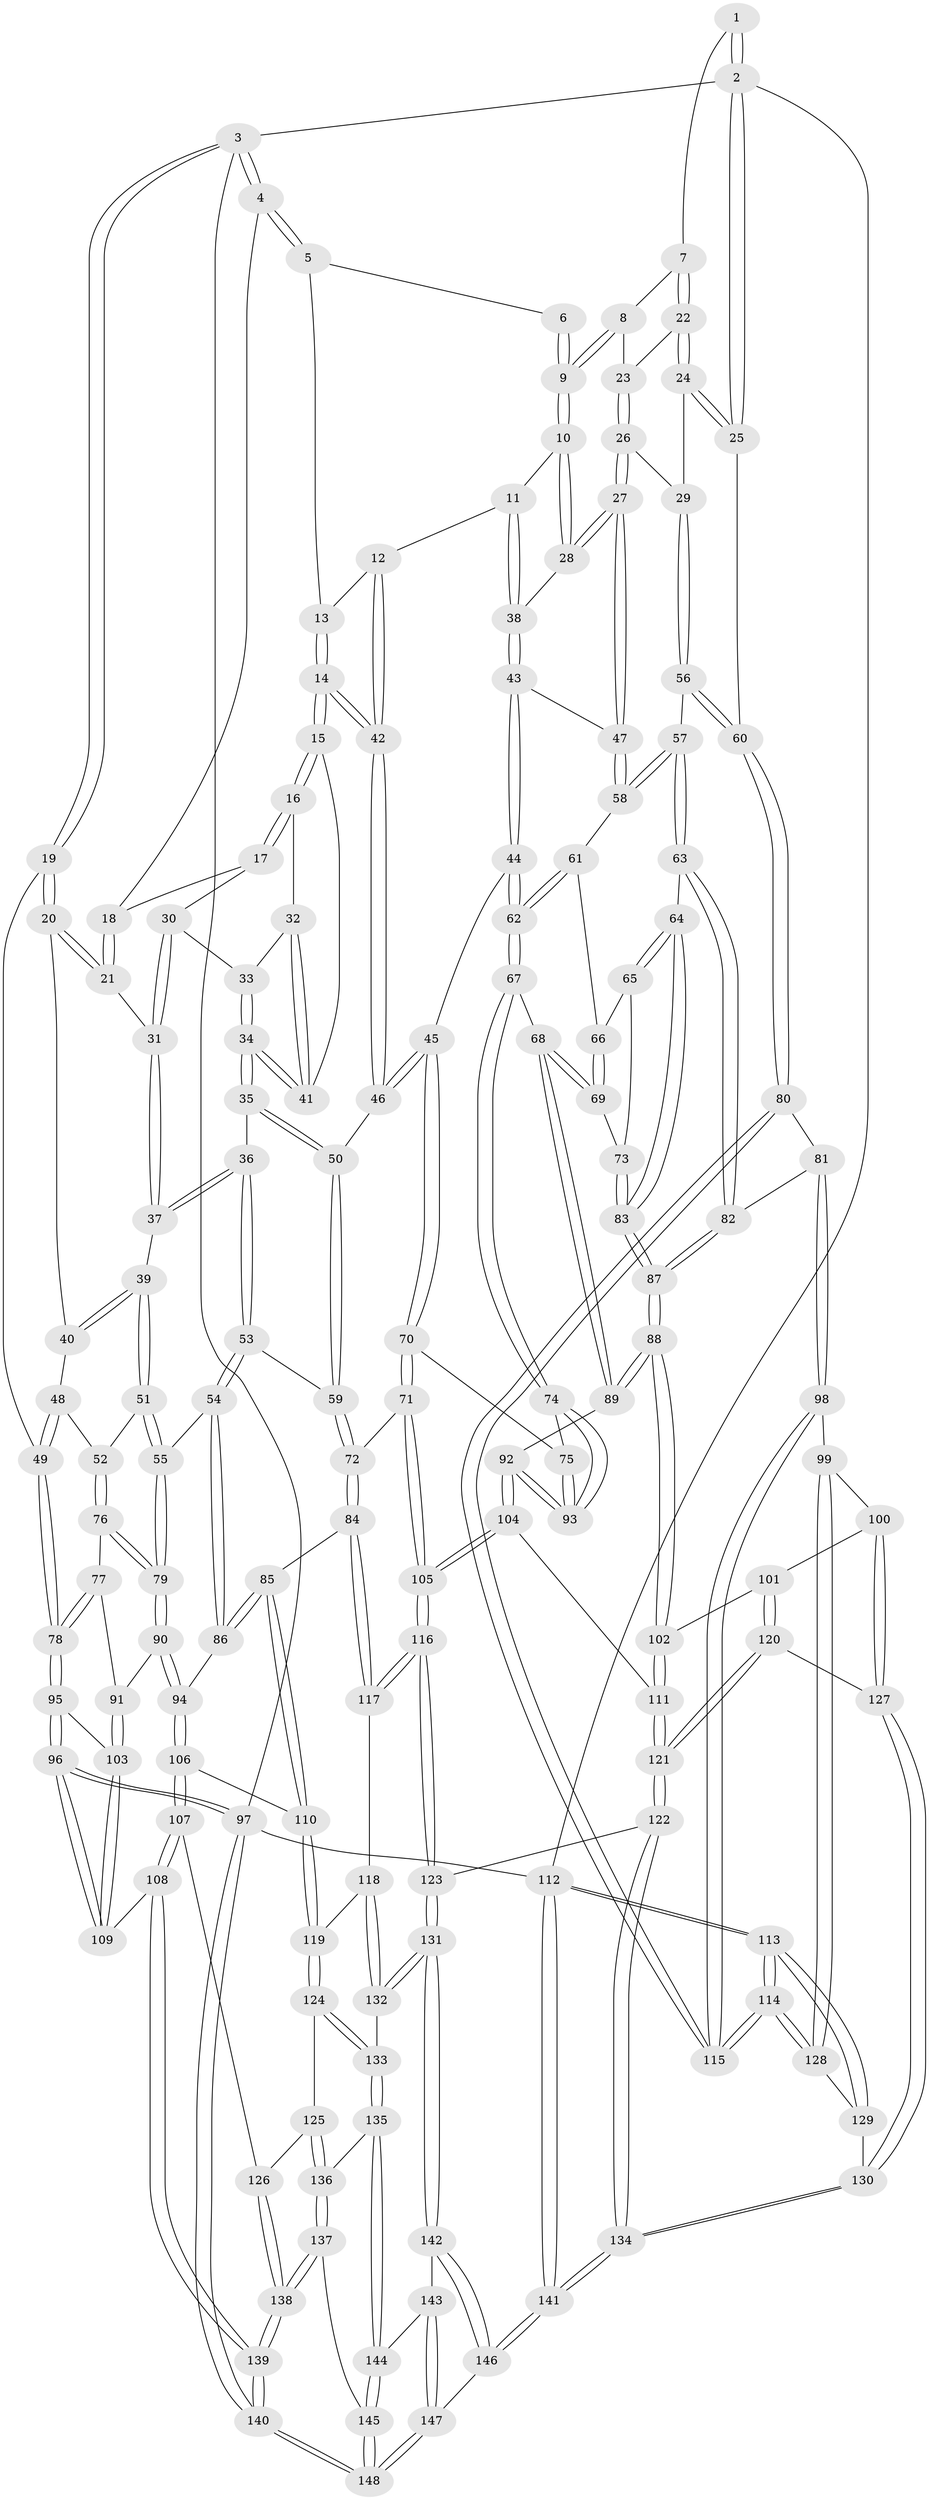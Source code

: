 // Generated by graph-tools (version 1.1) at 2025/27/03/15/25 16:27:57]
// undirected, 148 vertices, 367 edges
graph export_dot {
graph [start="1"]
  node [color=gray90,style=filled];
  1 [pos="+0.8751068152854611+0"];
  2 [pos="+1+0"];
  3 [pos="+0+0"];
  4 [pos="+0.29390537830018215+0"];
  5 [pos="+0.3158983083640296+0"];
  6 [pos="+0.6970784205655117+0"];
  7 [pos="+0.933735495700319+0.09622310696774253"];
  8 [pos="+0.7746878697486825+0.01940358967594342"];
  9 [pos="+0.7046404597799992+0"];
  10 [pos="+0.7032178841566411+0"];
  11 [pos="+0.5735864508025287+0.13149920262909834"];
  12 [pos="+0.5431637092459038+0.15197376265646764"];
  13 [pos="+0.39873516716010665+0"];
  14 [pos="+0.44966116457853456+0.2216933866551776"];
  15 [pos="+0.4446166175685821+0.21995175339841977"];
  16 [pos="+0.34082317795341127+0.15602237727623303"];
  17 [pos="+0.33281427629975574+0.1336497233741479"];
  18 [pos="+0.27685923693223324+0"];
  19 [pos="+0+0.10176897243222346"];
  20 [pos="+0.016812121464935093+0.125931449592714"];
  21 [pos="+0.16161656169091154+0.06605159224457317"];
  22 [pos="+0.9500666474217286+0.11756378655560747"];
  23 [pos="+0.8616404566346452+0.1336449853808628"];
  24 [pos="+1+0.19325416560217856"];
  25 [pos="+1+0.21135534573095063"];
  26 [pos="+0.8259191931808991+0.24356364968500177"];
  27 [pos="+0.8234353192957714+0.24369073519943177"];
  28 [pos="+0.7393364227416205+0.1556424701833793"];
  29 [pos="+0.8457901138121771+0.24893012664441694"];
  30 [pos="+0.23924115917739475+0.16536239922745807"];
  31 [pos="+0.17997663225929986+0.13235633810715844"];
  32 [pos="+0.3014754128427673+0.19351721369378636"];
  33 [pos="+0.24691790159517732+0.17230012785843962"];
  34 [pos="+0.2623106790241727+0.2839765729195093"];
  35 [pos="+0.2588001207890426+0.2899892048290598"];
  36 [pos="+0.24527874819879575+0.2935376161252388"];
  37 [pos="+0.16798473638475395+0.2406643555866153"];
  38 [pos="+0.6668291584985313+0.22517577228409605"];
  39 [pos="+0.10833540384940672+0.2659388775787784"];
  40 [pos="+0.0845862579872422+0.2537720199040421"];
  41 [pos="+0.2886460524500746+0.2511723320369197"];
  42 [pos="+0.47928081438924397+0.24420965704218595"];
  43 [pos="+0.6447122735625314+0.3017487785837712"];
  44 [pos="+0.6107479157285062+0.32966458600926074"];
  45 [pos="+0.49282773773926813+0.2934879779127392"];
  46 [pos="+0.4874859273890248+0.28523329686836335"];
  47 [pos="+0.7810390478817092+0.2906753680397233"];
  48 [pos="+0.002680635248595569+0.2830113093825767"];
  49 [pos="+0+0.24719317430816465"];
  50 [pos="+0.3239787499131739+0.3254690021796771"];
  51 [pos="+0.09556646116110014+0.3909065765509362"];
  52 [pos="+0.07575458502557773+0.3948872154106346"];
  53 [pos="+0.21528899754718223+0.3623113411739246"];
  54 [pos="+0.1639712693515772+0.4163908842904027"];
  55 [pos="+0.13000027007777112+0.4072836887455767"];
  56 [pos="+0.9060741946601946+0.39221653970377224"];
  57 [pos="+0.8775455221641733+0.4122246057572258"];
  58 [pos="+0.7820608306142995+0.3435840198253194"];
  59 [pos="+0.3275220453656146+0.42480083103944394"];
  60 [pos="+1+0.388740888271777"];
  61 [pos="+0.771757774878972+0.36093563848310645"];
  62 [pos="+0.6373479838635588+0.3895226680659515"];
  63 [pos="+0.8665889066529155+0.4291129867427588"];
  64 [pos="+0.8323140472258066+0.4570463371493102"];
  65 [pos="+0.7743536527004007+0.4058747526656435"];
  66 [pos="+0.7702452013189548+0.3826695638402298"];
  67 [pos="+0.6421849511336081+0.41218634558133155"];
  68 [pos="+0.6474058477690118+0.41893374191731486"];
  69 [pos="+0.6767161722052736+0.42662804764436674"];
  70 [pos="+0.4298732956811869+0.48293184233160424"];
  71 [pos="+0.4011832874830451+0.5072506222034271"];
  72 [pos="+0.3677154703819456+0.5227116936291875"];
  73 [pos="+0.721485848595968+0.4443130259834327"];
  74 [pos="+0.5598200598803659+0.47235169303671803"];
  75 [pos="+0.44939369915575006+0.4852976469836926"];
  76 [pos="+0.04393068994521858+0.41008597993581425"];
  77 [pos="+0.01759353726751664+0.4186240570300372"];
  78 [pos="+0+0.45608719220901434"];
  79 [pos="+0.08390989632155144+0.5276383837746211"];
  80 [pos="+1+0.4561222997468276"];
  81 [pos="+0.9627233257638467+0.5247958328451502"];
  82 [pos="+0.9303567165279446+0.5198907245497917"];
  83 [pos="+0.7974376992880502+0.5247528402940296"];
  84 [pos="+0.36549228185519617+0.5251113773842728"];
  85 [pos="+0.334388717626729+0.5301592519721495"];
  86 [pos="+0.17907709456187684+0.44289194649690783"];
  87 [pos="+0.7949706258234234+0.5677981645471801"];
  88 [pos="+0.790891053808884+0.5787601269554659"];
  89 [pos="+0.6521860115239562+0.47804885865270974"];
  90 [pos="+0.0817099888605018+0.5518461544740649"];
  91 [pos="+0.06746874596443908+0.551826894284764"];
  92 [pos="+0.6126285479927757+0.5795203864492293"];
  93 [pos="+0.6115627868707113+0.57844364120473"];
  94 [pos="+0.13330045529611062+0.5762225445577572"];
  95 [pos="+0+0.4990015447146495"];
  96 [pos="+0+0.7462579974654624"];
  97 [pos="+0+1"];
  98 [pos="+0.8951936967905808+0.6519429660382282"];
  99 [pos="+0.8871148842932737+0.6563049949356597"];
  100 [pos="+0.879149737824368+0.6542770240241044"];
  101 [pos="+0.8051454943752232+0.6018642798158222"];
  102 [pos="+0.7902845976006989+0.5830182482384992"];
  103 [pos="+0.028494849609068132+0.5612694423760294"];
  104 [pos="+0.619208179981847+0.609829529700311"];
  105 [pos="+0.5727841644804255+0.6441087964448515"];
  106 [pos="+0.16986330065254449+0.6366270057905082"];
  107 [pos="+0.06439347481671837+0.7357031290137304"];
  108 [pos="+0.061054054816051695+0.73581778054979"];
  109 [pos="+0.046344055353742905+0.7331654752029027"];
  110 [pos="+0.19373996071079588+0.6374363782127503"];
  111 [pos="+0.6812603932077522+0.6243160454781292"];
  112 [pos="+1+1"];
  113 [pos="+1+1"];
  114 [pos="+1+0.834794560076832"];
  115 [pos="+1+0.5923942568438042"];
  116 [pos="+0.5399047703922744+0.7026241196397247"];
  117 [pos="+0.3949257792929644+0.6533961531325556"];
  118 [pos="+0.37619454084917175+0.6924483593615727"];
  119 [pos="+0.2492791608182719+0.7108193648887599"];
  120 [pos="+0.7584881094311491+0.7525475278704717"];
  121 [pos="+0.7018103965012604+0.7957506920873111"];
  122 [pos="+0.6814256366457855+0.842377311327838"];
  123 [pos="+0.5531491292778438+0.8054806028206614"];
  124 [pos="+0.2516250751212062+0.7595000950953759"];
  125 [pos="+0.09997356801596582+0.7660745160152024"];
  126 [pos="+0.07159289172376436+0.7433352175715814"];
  127 [pos="+0.8246699573009846+0.7472238543553873"];
  128 [pos="+0.9206978872938908+0.7183685377263794"];
  129 [pos="+0.894148237338755+0.8118309275177142"];
  130 [pos="+0.8632760272382297+0.8103826585642919"];
  131 [pos="+0.469450168929135+0.858859436439327"];
  132 [pos="+0.3800962232739793+0.752351324609702"];
  133 [pos="+0.26651381080418113+0.8110774350943012"];
  134 [pos="+0.7137389756388721+0.8929649449590807"];
  135 [pos="+0.26432824435728947+0.8204089029023055"];
  136 [pos="+0.12949325695672834+0.798708739807508"];
  137 [pos="+0.1632680884156555+0.9418321479426381"];
  138 [pos="+0.10271677861092879+1"];
  139 [pos="+0+1"];
  140 [pos="+0+1"];
  141 [pos="+0.7904813103626538+1"];
  142 [pos="+0.4661220309573965+0.8651121450552814"];
  143 [pos="+0.312310651815655+0.8893391859656055"];
  144 [pos="+0.27373504686481814+0.8840359671105745"];
  145 [pos="+0.26306384627916823+0.895809209857704"];
  146 [pos="+0.4924845296689977+1"];
  147 [pos="+0.47034329756984233+1"];
  148 [pos="+0.3661246844887971+1"];
  1 -- 2;
  1 -- 2;
  1 -- 7;
  2 -- 3;
  2 -- 25;
  2 -- 25;
  2 -- 112;
  3 -- 4;
  3 -- 4;
  3 -- 19;
  3 -- 19;
  3 -- 97;
  4 -- 5;
  4 -- 5;
  4 -- 18;
  5 -- 6;
  5 -- 13;
  6 -- 9;
  6 -- 9;
  7 -- 8;
  7 -- 22;
  7 -- 22;
  8 -- 9;
  8 -- 9;
  8 -- 23;
  9 -- 10;
  9 -- 10;
  10 -- 11;
  10 -- 28;
  10 -- 28;
  11 -- 12;
  11 -- 38;
  11 -- 38;
  12 -- 13;
  12 -- 42;
  12 -- 42;
  13 -- 14;
  13 -- 14;
  14 -- 15;
  14 -- 15;
  14 -- 42;
  14 -- 42;
  15 -- 16;
  15 -- 16;
  15 -- 41;
  16 -- 17;
  16 -- 17;
  16 -- 32;
  17 -- 18;
  17 -- 30;
  18 -- 21;
  18 -- 21;
  19 -- 20;
  19 -- 20;
  19 -- 49;
  20 -- 21;
  20 -- 21;
  20 -- 40;
  21 -- 31;
  22 -- 23;
  22 -- 24;
  22 -- 24;
  23 -- 26;
  23 -- 26;
  24 -- 25;
  24 -- 25;
  24 -- 29;
  25 -- 60;
  26 -- 27;
  26 -- 27;
  26 -- 29;
  27 -- 28;
  27 -- 28;
  27 -- 47;
  27 -- 47;
  28 -- 38;
  29 -- 56;
  29 -- 56;
  30 -- 31;
  30 -- 31;
  30 -- 33;
  31 -- 37;
  31 -- 37;
  32 -- 33;
  32 -- 41;
  32 -- 41;
  33 -- 34;
  33 -- 34;
  34 -- 35;
  34 -- 35;
  34 -- 41;
  34 -- 41;
  35 -- 36;
  35 -- 50;
  35 -- 50;
  36 -- 37;
  36 -- 37;
  36 -- 53;
  36 -- 53;
  37 -- 39;
  38 -- 43;
  38 -- 43;
  39 -- 40;
  39 -- 40;
  39 -- 51;
  39 -- 51;
  40 -- 48;
  42 -- 46;
  42 -- 46;
  43 -- 44;
  43 -- 44;
  43 -- 47;
  44 -- 45;
  44 -- 62;
  44 -- 62;
  45 -- 46;
  45 -- 46;
  45 -- 70;
  45 -- 70;
  46 -- 50;
  47 -- 58;
  47 -- 58;
  48 -- 49;
  48 -- 49;
  48 -- 52;
  49 -- 78;
  49 -- 78;
  50 -- 59;
  50 -- 59;
  51 -- 52;
  51 -- 55;
  51 -- 55;
  52 -- 76;
  52 -- 76;
  53 -- 54;
  53 -- 54;
  53 -- 59;
  54 -- 55;
  54 -- 86;
  54 -- 86;
  55 -- 79;
  55 -- 79;
  56 -- 57;
  56 -- 60;
  56 -- 60;
  57 -- 58;
  57 -- 58;
  57 -- 63;
  57 -- 63;
  58 -- 61;
  59 -- 72;
  59 -- 72;
  60 -- 80;
  60 -- 80;
  61 -- 62;
  61 -- 62;
  61 -- 66;
  62 -- 67;
  62 -- 67;
  63 -- 64;
  63 -- 82;
  63 -- 82;
  64 -- 65;
  64 -- 65;
  64 -- 83;
  64 -- 83;
  65 -- 66;
  65 -- 73;
  66 -- 69;
  66 -- 69;
  67 -- 68;
  67 -- 74;
  67 -- 74;
  68 -- 69;
  68 -- 69;
  68 -- 89;
  68 -- 89;
  69 -- 73;
  70 -- 71;
  70 -- 71;
  70 -- 75;
  71 -- 72;
  71 -- 105;
  71 -- 105;
  72 -- 84;
  72 -- 84;
  73 -- 83;
  73 -- 83;
  74 -- 75;
  74 -- 93;
  74 -- 93;
  75 -- 93;
  75 -- 93;
  76 -- 77;
  76 -- 79;
  76 -- 79;
  77 -- 78;
  77 -- 78;
  77 -- 91;
  78 -- 95;
  78 -- 95;
  79 -- 90;
  79 -- 90;
  80 -- 81;
  80 -- 115;
  80 -- 115;
  81 -- 82;
  81 -- 98;
  81 -- 98;
  82 -- 87;
  82 -- 87;
  83 -- 87;
  83 -- 87;
  84 -- 85;
  84 -- 117;
  84 -- 117;
  85 -- 86;
  85 -- 86;
  85 -- 110;
  85 -- 110;
  86 -- 94;
  87 -- 88;
  87 -- 88;
  88 -- 89;
  88 -- 89;
  88 -- 102;
  88 -- 102;
  89 -- 92;
  90 -- 91;
  90 -- 94;
  90 -- 94;
  91 -- 103;
  91 -- 103;
  92 -- 93;
  92 -- 93;
  92 -- 104;
  92 -- 104;
  94 -- 106;
  94 -- 106;
  95 -- 96;
  95 -- 96;
  95 -- 103;
  96 -- 97;
  96 -- 97;
  96 -- 109;
  96 -- 109;
  97 -- 140;
  97 -- 140;
  97 -- 112;
  98 -- 99;
  98 -- 115;
  98 -- 115;
  99 -- 100;
  99 -- 128;
  99 -- 128;
  100 -- 101;
  100 -- 127;
  100 -- 127;
  101 -- 102;
  101 -- 120;
  101 -- 120;
  102 -- 111;
  102 -- 111;
  103 -- 109;
  103 -- 109;
  104 -- 105;
  104 -- 105;
  104 -- 111;
  105 -- 116;
  105 -- 116;
  106 -- 107;
  106 -- 107;
  106 -- 110;
  107 -- 108;
  107 -- 108;
  107 -- 126;
  108 -- 109;
  108 -- 139;
  108 -- 139;
  110 -- 119;
  110 -- 119;
  111 -- 121;
  111 -- 121;
  112 -- 113;
  112 -- 113;
  112 -- 141;
  112 -- 141;
  113 -- 114;
  113 -- 114;
  113 -- 129;
  113 -- 129;
  114 -- 115;
  114 -- 115;
  114 -- 128;
  114 -- 128;
  116 -- 117;
  116 -- 117;
  116 -- 123;
  116 -- 123;
  117 -- 118;
  118 -- 119;
  118 -- 132;
  118 -- 132;
  119 -- 124;
  119 -- 124;
  120 -- 121;
  120 -- 121;
  120 -- 127;
  121 -- 122;
  121 -- 122;
  122 -- 123;
  122 -- 134;
  122 -- 134;
  123 -- 131;
  123 -- 131;
  124 -- 125;
  124 -- 133;
  124 -- 133;
  125 -- 126;
  125 -- 136;
  125 -- 136;
  126 -- 138;
  126 -- 138;
  127 -- 130;
  127 -- 130;
  128 -- 129;
  129 -- 130;
  130 -- 134;
  130 -- 134;
  131 -- 132;
  131 -- 132;
  131 -- 142;
  131 -- 142;
  132 -- 133;
  133 -- 135;
  133 -- 135;
  134 -- 141;
  134 -- 141;
  135 -- 136;
  135 -- 144;
  135 -- 144;
  136 -- 137;
  136 -- 137;
  137 -- 138;
  137 -- 138;
  137 -- 145;
  138 -- 139;
  138 -- 139;
  139 -- 140;
  139 -- 140;
  140 -- 148;
  140 -- 148;
  141 -- 146;
  141 -- 146;
  142 -- 143;
  142 -- 146;
  142 -- 146;
  143 -- 144;
  143 -- 147;
  143 -- 147;
  144 -- 145;
  144 -- 145;
  145 -- 148;
  145 -- 148;
  146 -- 147;
  147 -- 148;
  147 -- 148;
}
